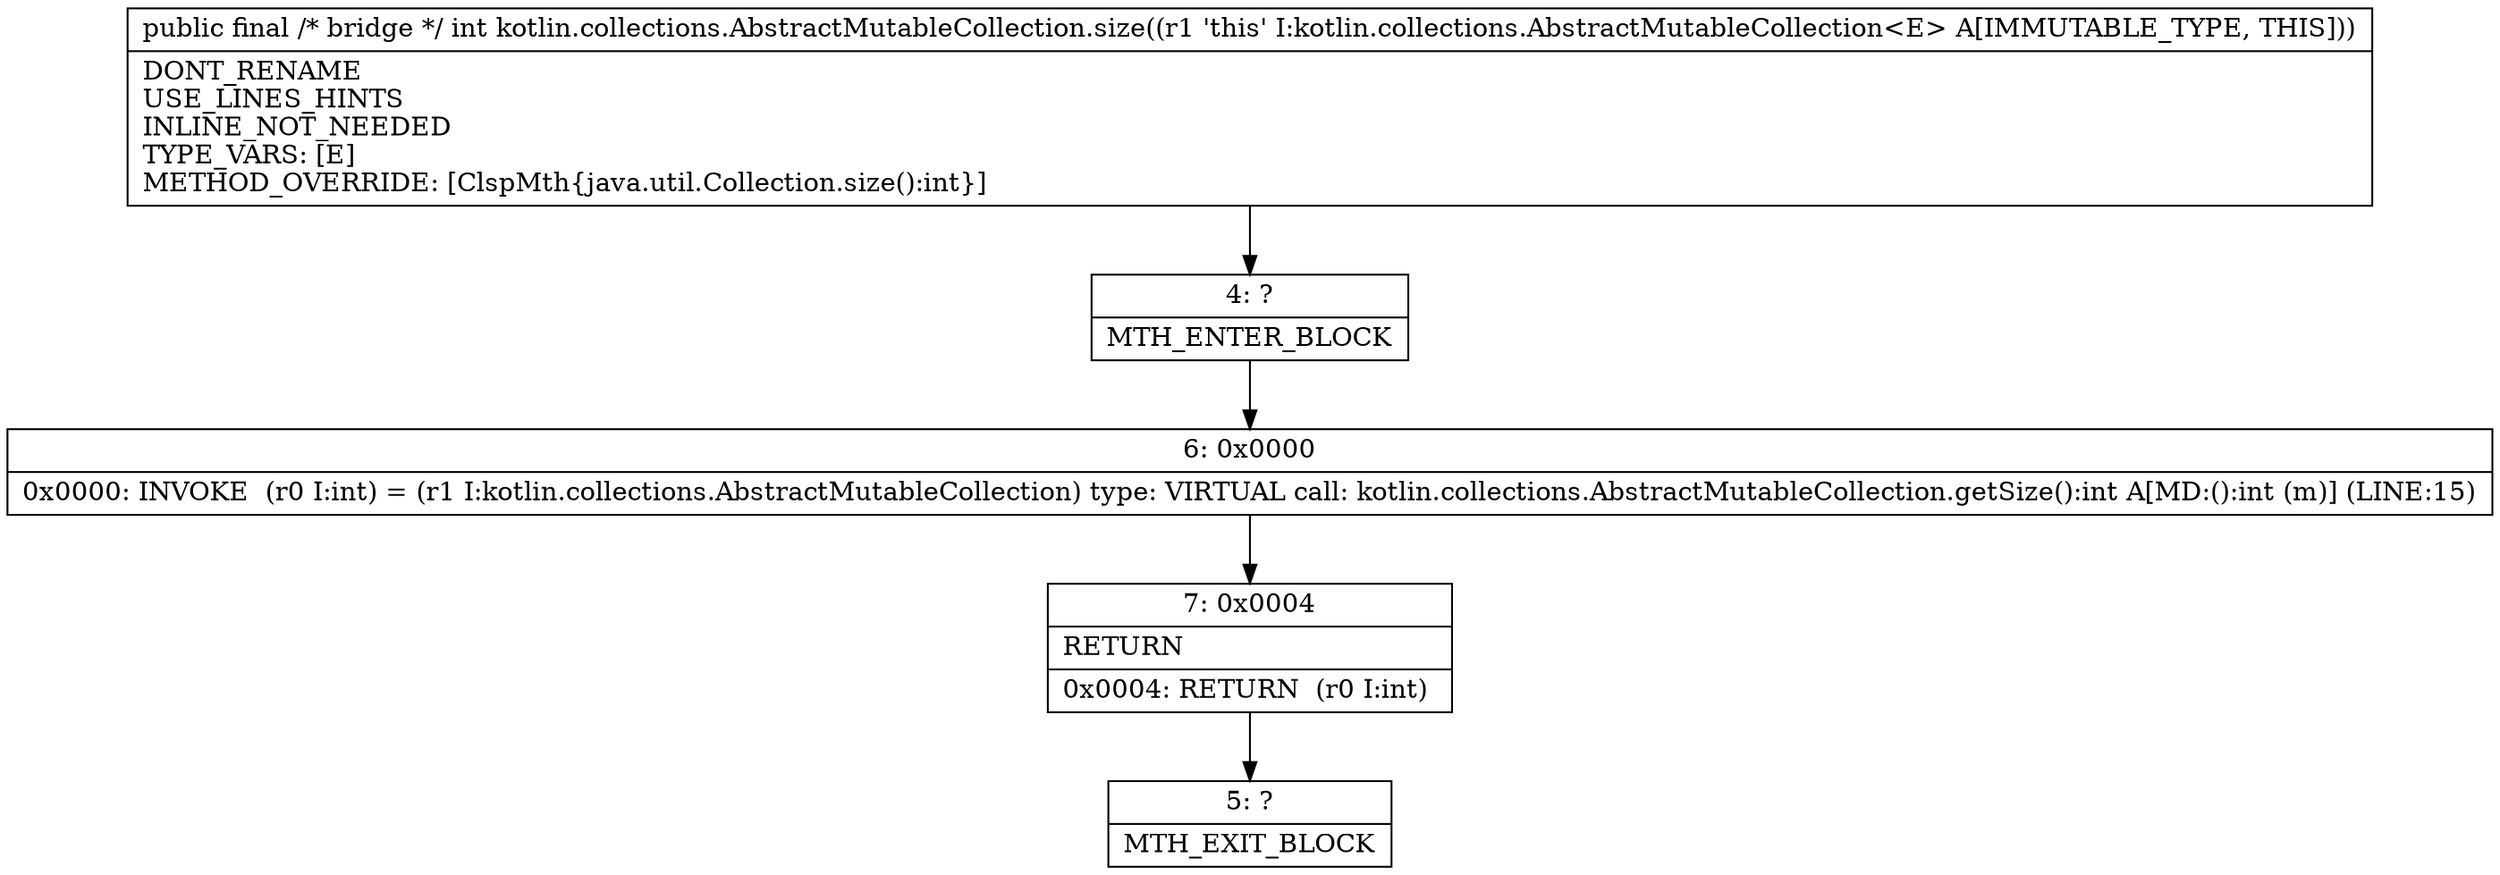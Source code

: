 digraph "CFG forkotlin.collections.AbstractMutableCollection.size()I" {
Node_4 [shape=record,label="{4\:\ ?|MTH_ENTER_BLOCK\l}"];
Node_6 [shape=record,label="{6\:\ 0x0000|0x0000: INVOKE  (r0 I:int) = (r1 I:kotlin.collections.AbstractMutableCollection) type: VIRTUAL call: kotlin.collections.AbstractMutableCollection.getSize():int A[MD:():int (m)] (LINE:15)\l}"];
Node_7 [shape=record,label="{7\:\ 0x0004|RETURN\l|0x0004: RETURN  (r0 I:int) \l}"];
Node_5 [shape=record,label="{5\:\ ?|MTH_EXIT_BLOCK\l}"];
MethodNode[shape=record,label="{public final \/* bridge *\/ int kotlin.collections.AbstractMutableCollection.size((r1 'this' I:kotlin.collections.AbstractMutableCollection\<E\> A[IMMUTABLE_TYPE, THIS]))  | DONT_RENAME\lUSE_LINES_HINTS\lINLINE_NOT_NEEDED\lTYPE_VARS: [E]\lMETHOD_OVERRIDE: [ClspMth\{java.util.Collection.size():int\}]\l}"];
MethodNode -> Node_4;Node_4 -> Node_6;
Node_6 -> Node_7;
Node_7 -> Node_5;
}

